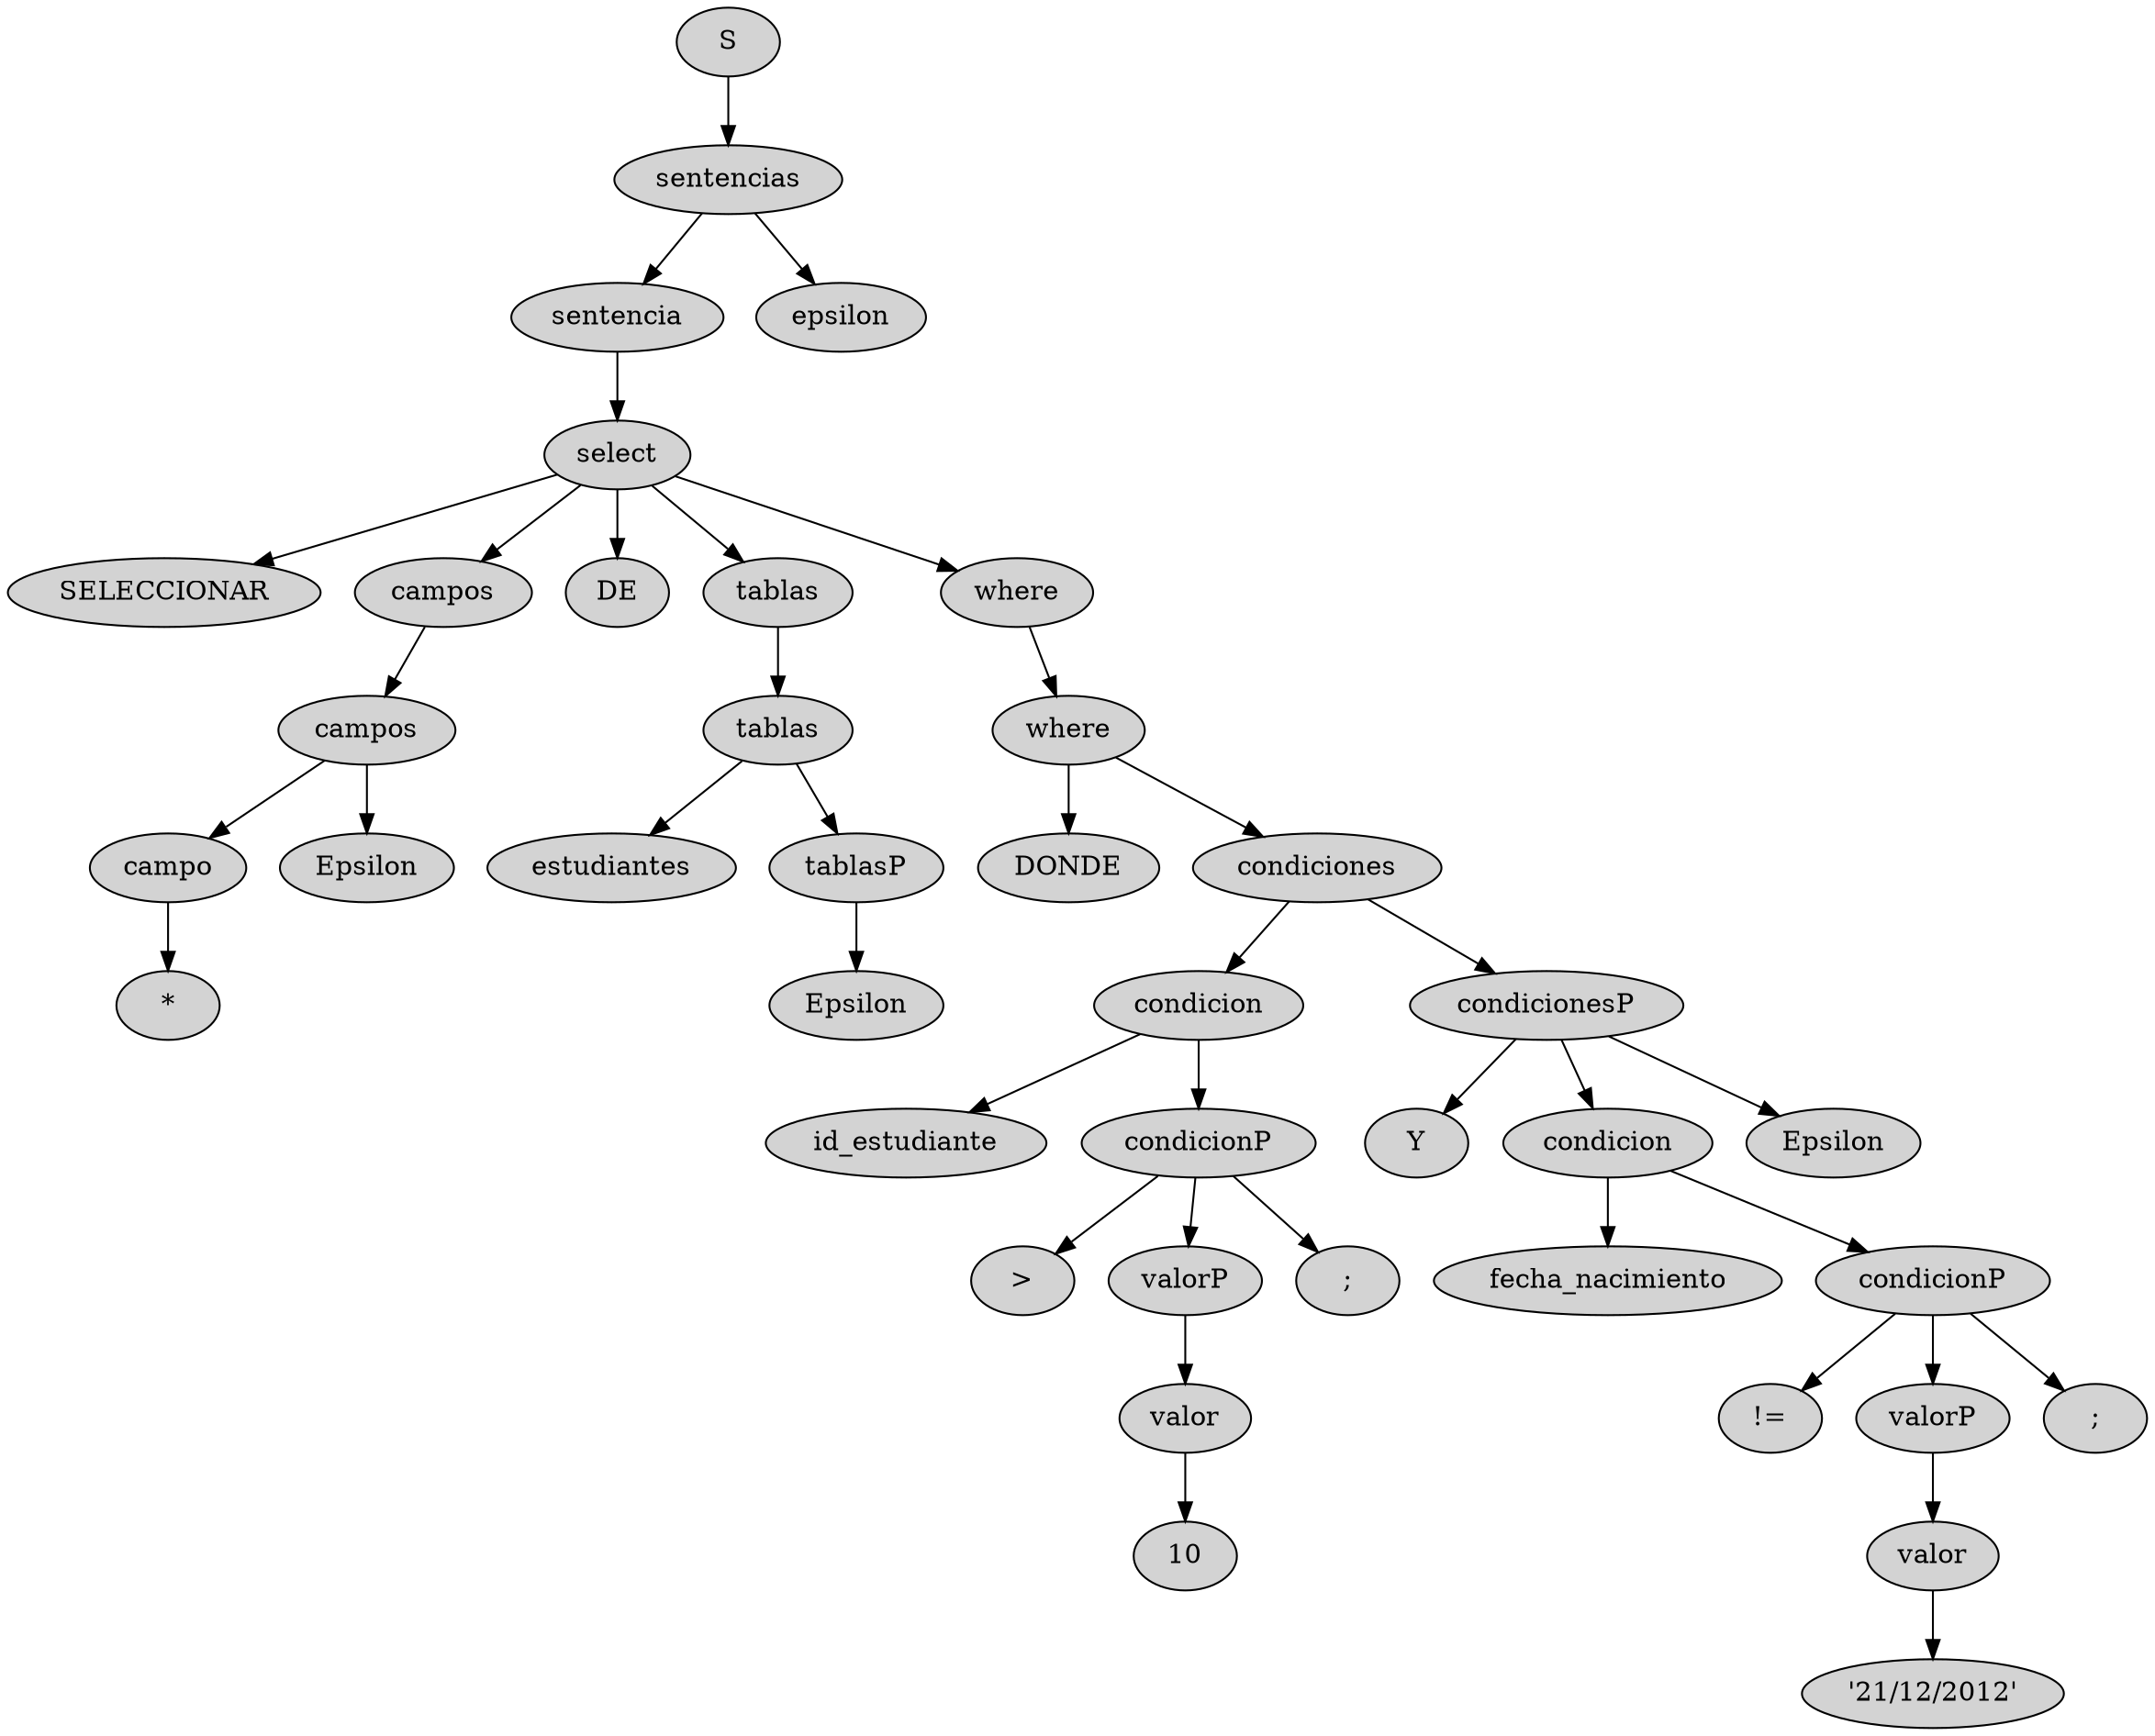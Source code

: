 digraph { 40[style = "filled" ; label = "S"] 
38[style = "filled" ; label = "sentencias"] 
39[style = "filled" ; label = "sentencia"] 
1[style = "filled" ; label = "select"] 
2[style = "filled" ; label = "SELECCIONAR"] 
7[style = "filled" ; label = "campos"] 
5[style = "filled" ; label = "campos"] 
6[style = "filled" ; label = "campo"] 
3[style = "filled" ; label = "*"] 
4[style = "filled" ; label = "Epsilon"] 
8[style = "filled" ; label = "DE"] 
13[style = "filled" ; label = "tablas"] 
9[style = "filled" ; label = "tablas"] 
10[style = "filled" ; label = "estudiantes"] 
12[style = "filled" ; label = "tablasP"] 
11[style = "filled" ; label = "Epsilon"] 
36[style = "filled" ; label = "where"] 
14[style = "filled" ; label = "where"] 
15[style = "filled" ; label = "DONDE"] 
35[style = "filled" ; label = "condiciones"] 
16[style = "filled" ; label = "condicion"] 
17[style = "filled" ; label = "id_estudiante"] 
18[style = "filled" ; label = "condicionP"] 
19[style = "filled" ; label = ">"] 
21[style = "filled" ; label = "valorP"] 
22[style = "filled" ; label = "valor"] 
20[style = "filled" ; label = "10"] 
23[style = "filled" ; label = ";"] 
24[style = "filled" ; label = "condicionesP"] 
25[style = "filled" ; label = "Y"] 
26[style = "filled" ; label = "condicion"] 
27[style = "filled" ; label = "fecha_nacimiento"] 
28[style = "filled" ; label = "condicionP"] 
29[style = "filled" ; label = "!="] 
31[style = "filled" ; label = "valorP"] 
32[style = "filled" ; label = "valor"] 
30[style = "filled" ; label = "'21/12/2012'"] 
33[style = "filled" ; label = ";"] 
34[style = "filled" ; label = "Epsilon"] 
37[style = "filled" ; label = "epsilon"] 
40->38; 
38->39; 
39->1; 
1->2; 
1->7; 
7->5; 
5->6; 
6->3; 
5->4; 
1->8; 
1->13; 
13->9; 
9->10; 
9->12; 
12->11; 
1->36; 
36->14; 
14->15; 
14->35; 
35->16; 
16->17; 
16->18; 
18->19; 
18->21; 
21->22; 
22->20; 
18->23; 
35->24; 
24->25; 
24->26; 
26->27; 
26->28; 
28->29; 
28->31; 
31->32; 
32->30; 
28->33; 
24->34; 
38->37; 
}
